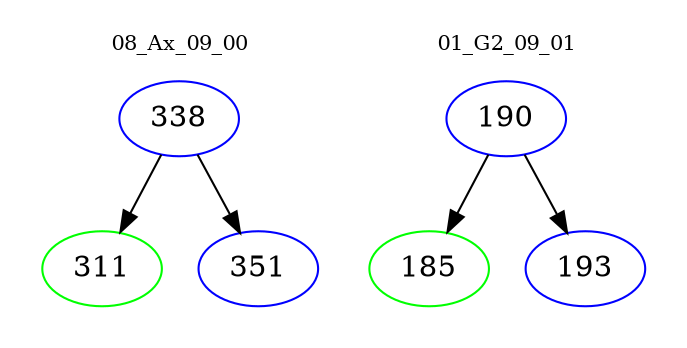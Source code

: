 digraph{
subgraph cluster_0 {
color = white
label = "08_Ax_09_00";
fontsize=10;
T0_338 [label="338", color="blue"]
T0_338 -> T0_311 [color="black"]
T0_311 [label="311", color="green"]
T0_338 -> T0_351 [color="black"]
T0_351 [label="351", color="blue"]
}
subgraph cluster_1 {
color = white
label = "01_G2_09_01";
fontsize=10;
T1_190 [label="190", color="blue"]
T1_190 -> T1_185 [color="black"]
T1_185 [label="185", color="green"]
T1_190 -> T1_193 [color="black"]
T1_193 [label="193", color="blue"]
}
}
